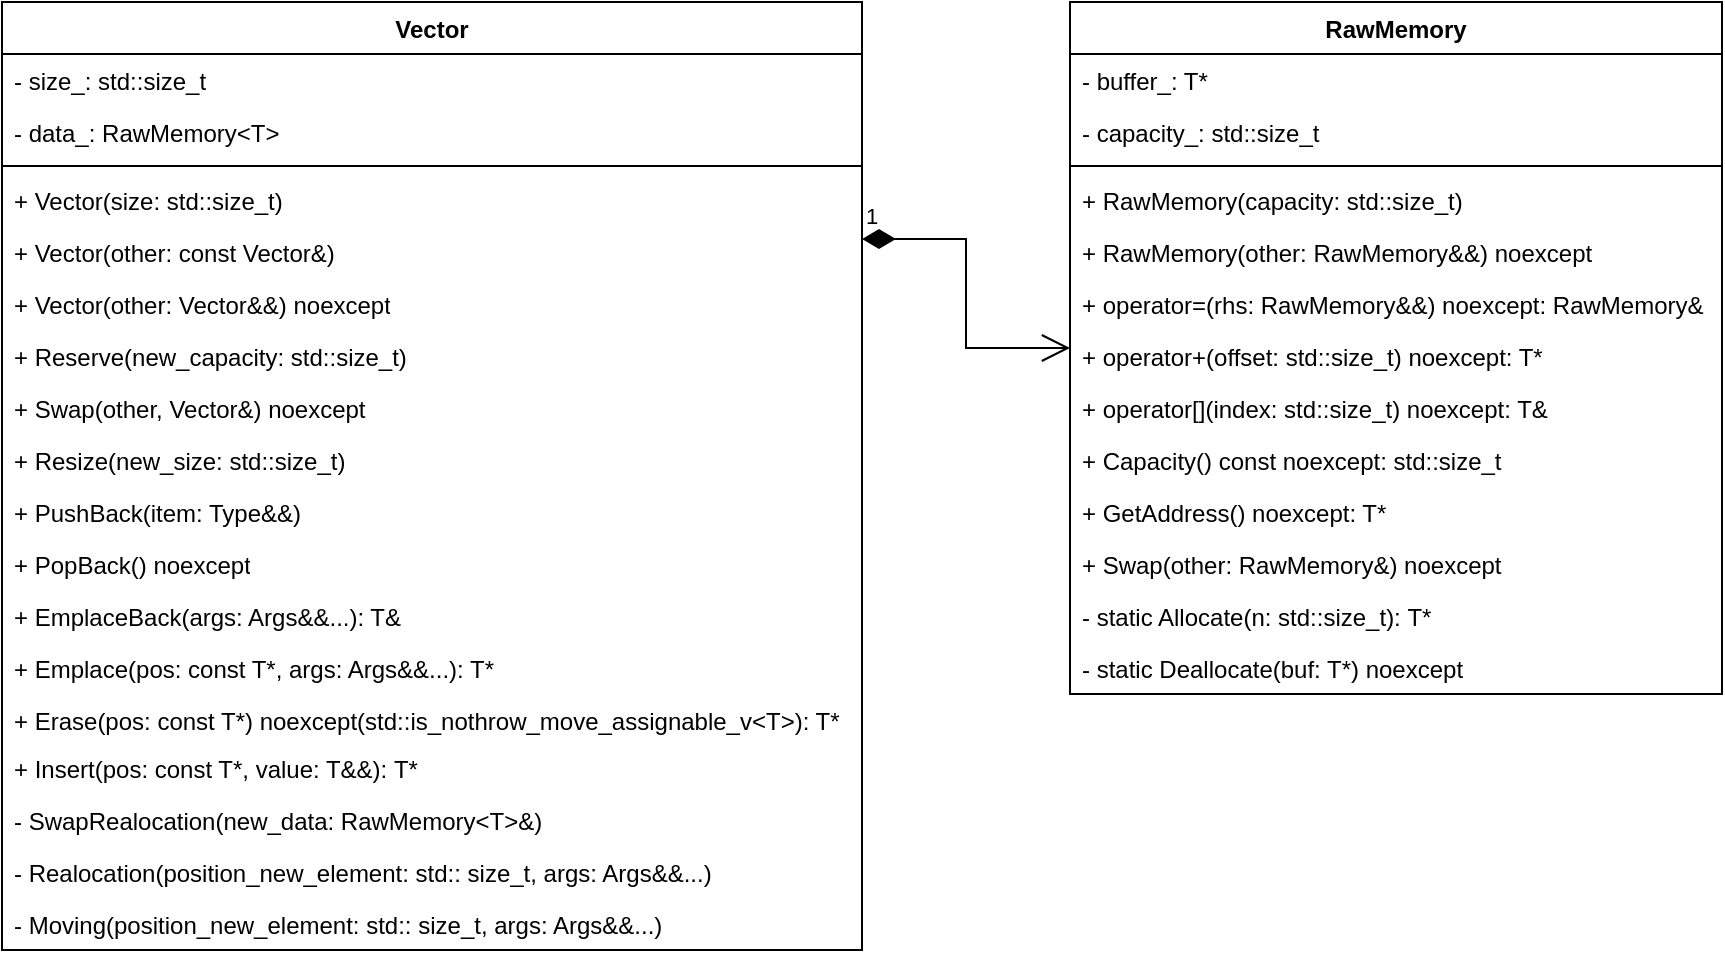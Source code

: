 <mxfile version="22.0.6" type="device">
  <diagram name="Страница — 1" id="Nv-idkok9RQwqRdbAIBs">
    <mxGraphModel dx="1221" dy="775" grid="1" gridSize="10" guides="1" tooltips="1" connect="1" arrows="1" fold="1" page="1" pageScale="1" pageWidth="1169" pageHeight="827" math="0" shadow="0">
      <root>
        <mxCell id="0" />
        <mxCell id="1" parent="0" />
        <mxCell id="5yeoa8C1uJbf-YBgAx32-1" value="Vector" style="swimlane;fontStyle=1;align=center;verticalAlign=top;childLayout=stackLayout;horizontal=1;startSize=26;horizontalStack=0;resizeParent=1;resizeParentMax=0;resizeLast=0;collapsible=1;marginBottom=0;whiteSpace=wrap;html=1;" parent="1" vertex="1">
          <mxGeometry x="90" y="163" width="430" height="474" as="geometry">
            <mxRectangle x="440" y="70" width="120" height="30" as="alternateBounds" />
          </mxGeometry>
        </mxCell>
        <mxCell id="5yeoa8C1uJbf-YBgAx32-2" value="- size_: std::size_t" style="text;strokeColor=none;fillColor=none;align=left;verticalAlign=top;spacingLeft=4;spacingRight=4;overflow=hidden;rotatable=0;points=[[0,0.5],[1,0.5]];portConstraint=eastwest;whiteSpace=wrap;html=1;" parent="5yeoa8C1uJbf-YBgAx32-1" vertex="1">
          <mxGeometry y="26" width="430" height="26" as="geometry" />
        </mxCell>
        <mxCell id="FWtS_JkYMtQ1MQW2zdkE-1" value="- data_: RawMemory&amp;lt;T&amp;gt;" style="text;strokeColor=none;fillColor=none;align=left;verticalAlign=top;spacingLeft=4;spacingRight=4;overflow=hidden;rotatable=0;points=[[0,0.5],[1,0.5]];portConstraint=eastwest;whiteSpace=wrap;html=1;" parent="5yeoa8C1uJbf-YBgAx32-1" vertex="1">
          <mxGeometry y="52" width="430" height="26" as="geometry" />
        </mxCell>
        <mxCell id="5yeoa8C1uJbf-YBgAx32-3" value="" style="line;strokeWidth=1;fillColor=none;align=left;verticalAlign=middle;spacingTop=-1;spacingLeft=3;spacingRight=3;rotatable=0;labelPosition=right;points=[];portConstraint=eastwest;strokeColor=inherit;" parent="5yeoa8C1uJbf-YBgAx32-1" vertex="1">
          <mxGeometry y="78" width="430" height="8" as="geometry" />
        </mxCell>
        <mxCell id="5yeoa8C1uJbf-YBgAx32-4" value="+ Vector(size: std::size_t)" style="text;strokeColor=none;fillColor=none;align=left;verticalAlign=top;spacingLeft=4;spacingRight=4;overflow=hidden;rotatable=0;points=[[0,0.5],[1,0.5]];portConstraint=eastwest;whiteSpace=wrap;html=1;" parent="5yeoa8C1uJbf-YBgAx32-1" vertex="1">
          <mxGeometry y="86" width="430" height="26" as="geometry" />
        </mxCell>
        <mxCell id="FWtS_JkYMtQ1MQW2zdkE-7" value="+ Vector(other: const Vector&amp;amp;)" style="text;strokeColor=none;fillColor=none;align=left;verticalAlign=top;spacingLeft=4;spacingRight=4;overflow=hidden;rotatable=0;points=[[0,0.5],[1,0.5]];portConstraint=eastwest;whiteSpace=wrap;html=1;" parent="5yeoa8C1uJbf-YBgAx32-1" vertex="1">
          <mxGeometry y="112" width="430" height="26" as="geometry" />
        </mxCell>
        <mxCell id="FWtS_JkYMtQ1MQW2zdkE-8" value="+ Vector(other: Vector&amp;amp;&amp;amp;) noexcept" style="text;strokeColor=none;fillColor=none;align=left;verticalAlign=top;spacingLeft=4;spacingRight=4;overflow=hidden;rotatable=0;points=[[0,0.5],[1,0.5]];portConstraint=eastwest;whiteSpace=wrap;html=1;" parent="5yeoa8C1uJbf-YBgAx32-1" vertex="1">
          <mxGeometry y="138" width="430" height="26" as="geometry" />
        </mxCell>
        <mxCell id="MIvlEnQfqIbZ69f7o79j-7" value="+ Reserve(new_capacity: std::size_t)" style="text;strokeColor=none;fillColor=none;align=left;verticalAlign=top;spacingLeft=4;spacingRight=4;overflow=hidden;rotatable=0;points=[[0,0.5],[1,0.5]];portConstraint=eastwest;whiteSpace=wrap;html=1;" parent="5yeoa8C1uJbf-YBgAx32-1" vertex="1">
          <mxGeometry y="164" width="430" height="26" as="geometry" />
        </mxCell>
        <mxCell id="FWtS_JkYMtQ1MQW2zdkE-16" value="+ Swap(other, Vector&amp;amp;) noexcept" style="text;strokeColor=none;fillColor=none;align=left;verticalAlign=top;spacingLeft=4;spacingRight=4;overflow=hidden;rotatable=0;points=[[0,0.5],[1,0.5]];portConstraint=eastwest;whiteSpace=wrap;html=1;" parent="5yeoa8C1uJbf-YBgAx32-1" vertex="1">
          <mxGeometry y="190" width="430" height="26" as="geometry" />
        </mxCell>
        <mxCell id="FWtS_JkYMtQ1MQW2zdkE-11" value="+ Resize(new_size: std::size_t)" style="text;strokeColor=none;fillColor=none;align=left;verticalAlign=top;spacingLeft=4;spacingRight=4;overflow=hidden;rotatable=0;points=[[0,0.5],[1,0.5]];portConstraint=eastwest;whiteSpace=wrap;html=1;" parent="5yeoa8C1uJbf-YBgAx32-1" vertex="1">
          <mxGeometry y="216" width="430" height="26" as="geometry" />
        </mxCell>
        <mxCell id="FWtS_JkYMtQ1MQW2zdkE-12" value="+ PushBack(item: Type&amp;amp;&amp;amp;)" style="text;strokeColor=none;fillColor=none;align=left;verticalAlign=top;spacingLeft=4;spacingRight=4;overflow=hidden;rotatable=0;points=[[0,0.5],[1,0.5]];portConstraint=eastwest;whiteSpace=wrap;html=1;" parent="5yeoa8C1uJbf-YBgAx32-1" vertex="1">
          <mxGeometry y="242" width="430" height="26" as="geometry" />
        </mxCell>
        <mxCell id="MIvlEnQfqIbZ69f7o79j-8" value="+ PopBack() noexcept" style="text;strokeColor=none;fillColor=none;align=left;verticalAlign=top;spacingLeft=4;spacingRight=4;overflow=hidden;rotatable=0;points=[[0,0.5],[1,0.5]];portConstraint=eastwest;whiteSpace=wrap;html=1;" parent="5yeoa8C1uJbf-YBgAx32-1" vertex="1">
          <mxGeometry y="268" width="430" height="26" as="geometry" />
        </mxCell>
        <mxCell id="MIvlEnQfqIbZ69f7o79j-9" value="+ EmplaceBack(args: Args&amp;amp;&amp;amp;...): T&amp;amp;" style="text;strokeColor=none;fillColor=none;align=left;verticalAlign=top;spacingLeft=4;spacingRight=4;overflow=hidden;rotatable=0;points=[[0,0.5],[1,0.5]];portConstraint=eastwest;whiteSpace=wrap;html=1;" parent="5yeoa8C1uJbf-YBgAx32-1" vertex="1">
          <mxGeometry y="294" width="430" height="26" as="geometry" />
        </mxCell>
        <mxCell id="FWtS_JkYMtQ1MQW2zdkE-14" value="+ Emplace(pos: const T*, args: Args&amp;amp;&amp;amp;...): T*" style="text;strokeColor=none;fillColor=none;align=left;verticalAlign=top;spacingLeft=4;spacingRight=4;overflow=hidden;rotatable=0;points=[[0,0.5],[1,0.5]];portConstraint=eastwest;whiteSpace=wrap;html=1;" parent="5yeoa8C1uJbf-YBgAx32-1" vertex="1">
          <mxGeometry y="320" width="430" height="26" as="geometry" />
        </mxCell>
        <mxCell id="FWtS_JkYMtQ1MQW2zdkE-15" value="+ Erase(pos: const T*) noexcept(std::is_nothrow_move_assignable_v&amp;lt;T&amp;gt;): T*" style="text;strokeColor=none;fillColor=none;align=left;verticalAlign=top;spacingLeft=4;spacingRight=4;overflow=hidden;rotatable=0;points=[[0,0.5],[1,0.5]];portConstraint=eastwest;whiteSpace=wrap;html=1;" parent="5yeoa8C1uJbf-YBgAx32-1" vertex="1">
          <mxGeometry y="346" width="430" height="24" as="geometry" />
        </mxCell>
        <mxCell id="MIvlEnQfqIbZ69f7o79j-11" value="+ Insert(pos: const T*, value: T&amp;amp;&amp;amp;):&amp;nbsp;T*" style="text;strokeColor=none;fillColor=none;align=left;verticalAlign=top;spacingLeft=4;spacingRight=4;overflow=hidden;rotatable=0;points=[[0,0.5],[1,0.5]];portConstraint=eastwest;whiteSpace=wrap;html=1;" parent="5yeoa8C1uJbf-YBgAx32-1" vertex="1">
          <mxGeometry y="370" width="430" height="26" as="geometry" />
        </mxCell>
        <mxCell id="MIvlEnQfqIbZ69f7o79j-12" value="- SwapRealocation(new_data: RawMemory&amp;lt;T&amp;gt;&amp;amp;)" style="text;strokeColor=none;fillColor=none;align=left;verticalAlign=top;spacingLeft=4;spacingRight=4;overflow=hidden;rotatable=0;points=[[0,0.5],[1,0.5]];portConstraint=eastwest;whiteSpace=wrap;html=1;" parent="5yeoa8C1uJbf-YBgAx32-1" vertex="1">
          <mxGeometry y="396" width="430" height="26" as="geometry" />
        </mxCell>
        <mxCell id="MIvlEnQfqIbZ69f7o79j-13" value="- Realocation(position_new_element: std:: size_t, args: Args&amp;amp;&amp;amp;...)" style="text;strokeColor=none;fillColor=none;align=left;verticalAlign=top;spacingLeft=4;spacingRight=4;overflow=hidden;rotatable=0;points=[[0,0.5],[1,0.5]];portConstraint=eastwest;whiteSpace=wrap;html=1;" parent="5yeoa8C1uJbf-YBgAx32-1" vertex="1">
          <mxGeometry y="422" width="430" height="26" as="geometry" />
        </mxCell>
        <mxCell id="FWtS_JkYMtQ1MQW2zdkE-13" value="- Moving(position_new_element: std:: size_t, args: Args&amp;amp;&amp;amp;...)" style="text;strokeColor=none;fillColor=none;align=left;verticalAlign=top;spacingLeft=4;spacingRight=4;overflow=hidden;rotatable=0;points=[[0,0.5],[1,0.5]];portConstraint=eastwest;whiteSpace=wrap;html=1;" parent="5yeoa8C1uJbf-YBgAx32-1" vertex="1">
          <mxGeometry y="448" width="430" height="26" as="geometry" />
        </mxCell>
        <mxCell id="FWtS_JkYMtQ1MQW2zdkE-18" value="RawMemory" style="swimlane;fontStyle=1;align=center;verticalAlign=top;childLayout=stackLayout;horizontal=1;startSize=26;horizontalStack=0;resizeParent=1;resizeParentMax=0;resizeLast=0;collapsible=1;marginBottom=0;whiteSpace=wrap;html=1;" parent="1" vertex="1">
          <mxGeometry x="624" y="163" width="326" height="346" as="geometry">
            <mxRectangle x="859" y="70" width="90" height="30" as="alternateBounds" />
          </mxGeometry>
        </mxCell>
        <mxCell id="FWtS_JkYMtQ1MQW2zdkE-19" value="- buffer_: T*" style="text;strokeColor=none;fillColor=none;align=left;verticalAlign=top;spacingLeft=4;spacingRight=4;overflow=hidden;rotatable=0;points=[[0,0.5],[1,0.5]];portConstraint=eastwest;whiteSpace=wrap;html=1;" parent="FWtS_JkYMtQ1MQW2zdkE-18" vertex="1">
          <mxGeometry y="26" width="326" height="26" as="geometry" />
        </mxCell>
        <mxCell id="MIvlEnQfqIbZ69f7o79j-1" value="- capacity_: std::size_t" style="text;strokeColor=none;fillColor=none;align=left;verticalAlign=top;spacingLeft=4;spacingRight=4;overflow=hidden;rotatable=0;points=[[0,0.5],[1,0.5]];portConstraint=eastwest;whiteSpace=wrap;html=1;" parent="FWtS_JkYMtQ1MQW2zdkE-18" vertex="1">
          <mxGeometry y="52" width="326" height="26" as="geometry" />
        </mxCell>
        <mxCell id="FWtS_JkYMtQ1MQW2zdkE-20" value="" style="line;strokeWidth=1;fillColor=none;align=left;verticalAlign=middle;spacingTop=-1;spacingLeft=3;spacingRight=3;rotatable=0;labelPosition=right;points=[];portConstraint=eastwest;strokeColor=inherit;" parent="FWtS_JkYMtQ1MQW2zdkE-18" vertex="1">
          <mxGeometry y="78" width="326" height="8" as="geometry" />
        </mxCell>
        <mxCell id="FWtS_JkYMtQ1MQW2zdkE-21" value="+ RawMemory(capacity: std::size_t)" style="text;strokeColor=none;fillColor=none;align=left;verticalAlign=top;spacingLeft=4;spacingRight=4;overflow=hidden;rotatable=0;points=[[0,0.5],[1,0.5]];portConstraint=eastwest;whiteSpace=wrap;html=1;" parent="FWtS_JkYMtQ1MQW2zdkE-18" vertex="1">
          <mxGeometry y="86" width="326" height="26" as="geometry" />
        </mxCell>
        <mxCell id="FWtS_JkYMtQ1MQW2zdkE-23" value="+ RawMemory(other: RawMemory&amp;amp;&amp;amp;) noexcept" style="text;strokeColor=none;fillColor=none;align=left;verticalAlign=top;spacingLeft=4;spacingRight=4;overflow=hidden;rotatable=0;points=[[0,0.5],[1,0.5]];portConstraint=eastwest;whiteSpace=wrap;html=1;" parent="FWtS_JkYMtQ1MQW2zdkE-18" vertex="1">
          <mxGeometry y="112" width="326" height="26" as="geometry" />
        </mxCell>
        <mxCell id="FWtS_JkYMtQ1MQW2zdkE-24" value="+ operator=(rhs: RawMemory&amp;amp;&amp;amp;) noexcept: RawMemory&amp;amp;" style="text;strokeColor=none;fillColor=none;align=left;verticalAlign=top;spacingLeft=4;spacingRight=4;overflow=hidden;rotatable=0;points=[[0,0.5],[1,0.5]];portConstraint=eastwest;whiteSpace=wrap;html=1;" parent="FWtS_JkYMtQ1MQW2zdkE-18" vertex="1">
          <mxGeometry y="138" width="326" height="26" as="geometry" />
        </mxCell>
        <mxCell id="MIvlEnQfqIbZ69f7o79j-2" value="+ operator+(offset: std::size_t) noexcept: T*" style="text;strokeColor=none;fillColor=none;align=left;verticalAlign=top;spacingLeft=4;spacingRight=4;overflow=hidden;rotatable=0;points=[[0,0.5],[1,0.5]];portConstraint=eastwest;whiteSpace=wrap;html=1;" parent="FWtS_JkYMtQ1MQW2zdkE-18" vertex="1">
          <mxGeometry y="164" width="326" height="26" as="geometry" />
        </mxCell>
        <mxCell id="MIvlEnQfqIbZ69f7o79j-3" value="+ operator[](index: std::size_t) noexcept: T&amp;amp;" style="text;strokeColor=none;fillColor=none;align=left;verticalAlign=top;spacingLeft=4;spacingRight=4;overflow=hidden;rotatable=0;points=[[0,0.5],[1,0.5]];portConstraint=eastwest;whiteSpace=wrap;html=1;" parent="FWtS_JkYMtQ1MQW2zdkE-18" vertex="1">
          <mxGeometry y="190" width="326" height="26" as="geometry" />
        </mxCell>
        <mxCell id="FWtS_JkYMtQ1MQW2zdkE-25" value="+ Capacity() const noexcept: std::size_t" style="text;strokeColor=none;fillColor=none;align=left;verticalAlign=top;spacingLeft=4;spacingRight=4;overflow=hidden;rotatable=0;points=[[0,0.5],[1,0.5]];portConstraint=eastwest;whiteSpace=wrap;html=1;" parent="FWtS_JkYMtQ1MQW2zdkE-18" vertex="1">
          <mxGeometry y="216" width="326" height="26" as="geometry" />
        </mxCell>
        <mxCell id="FWtS_JkYMtQ1MQW2zdkE-26" value="+ GetAddress() noexcept: T*" style="text;strokeColor=none;fillColor=none;align=left;verticalAlign=top;spacingLeft=4;spacingRight=4;overflow=hidden;rotatable=0;points=[[0,0.5],[1,0.5]];portConstraint=eastwest;whiteSpace=wrap;html=1;" parent="FWtS_JkYMtQ1MQW2zdkE-18" vertex="1">
          <mxGeometry y="242" width="326" height="26" as="geometry" />
        </mxCell>
        <mxCell id="FWtS_JkYMtQ1MQW2zdkE-27" value="+ Swap(other: RawMemory&amp;amp;) noexcept" style="text;strokeColor=none;fillColor=none;align=left;verticalAlign=top;spacingLeft=4;spacingRight=4;overflow=hidden;rotatable=0;points=[[0,0.5],[1,0.5]];portConstraint=eastwest;whiteSpace=wrap;html=1;" parent="FWtS_JkYMtQ1MQW2zdkE-18" vertex="1">
          <mxGeometry y="268" width="326" height="26" as="geometry" />
        </mxCell>
        <mxCell id="MIvlEnQfqIbZ69f7o79j-4" value="- static Allocate(n: std::size_t):&amp;nbsp;T*" style="text;strokeColor=none;fillColor=none;align=left;verticalAlign=top;spacingLeft=4;spacingRight=4;overflow=hidden;rotatable=0;points=[[0,0.5],[1,0.5]];portConstraint=eastwest;whiteSpace=wrap;html=1;" parent="FWtS_JkYMtQ1MQW2zdkE-18" vertex="1">
          <mxGeometry y="294" width="326" height="26" as="geometry" />
        </mxCell>
        <mxCell id="MIvlEnQfqIbZ69f7o79j-5" value="- static Deallocate(buf: T*) noexcept" style="text;strokeColor=none;fillColor=none;align=left;verticalAlign=top;spacingLeft=4;spacingRight=4;overflow=hidden;rotatable=0;points=[[0,0.5],[1,0.5]];portConstraint=eastwest;whiteSpace=wrap;html=1;" parent="FWtS_JkYMtQ1MQW2zdkE-18" vertex="1">
          <mxGeometry y="320" width="326" height="26" as="geometry" />
        </mxCell>
        <mxCell id="FWtS_JkYMtQ1MQW2zdkE-33" value="1" style="endArrow=open;html=1;endSize=12;startArrow=diamondThin;startSize=14;startFill=1;edgeStyle=orthogonalEdgeStyle;align=left;verticalAlign=bottom;rounded=0;exitX=1;exitY=0.25;exitDx=0;exitDy=0;entryX=0;entryY=0.5;entryDx=0;entryDy=0;" parent="1" source="5yeoa8C1uJbf-YBgAx32-1" target="FWtS_JkYMtQ1MQW2zdkE-18" edge="1">
          <mxGeometry x="-1" y="3" relative="1" as="geometry">
            <mxPoint x="574" y="483" as="sourcePoint" />
            <mxPoint x="734" y="483" as="targetPoint" />
          </mxGeometry>
        </mxCell>
      </root>
    </mxGraphModel>
  </diagram>
</mxfile>

